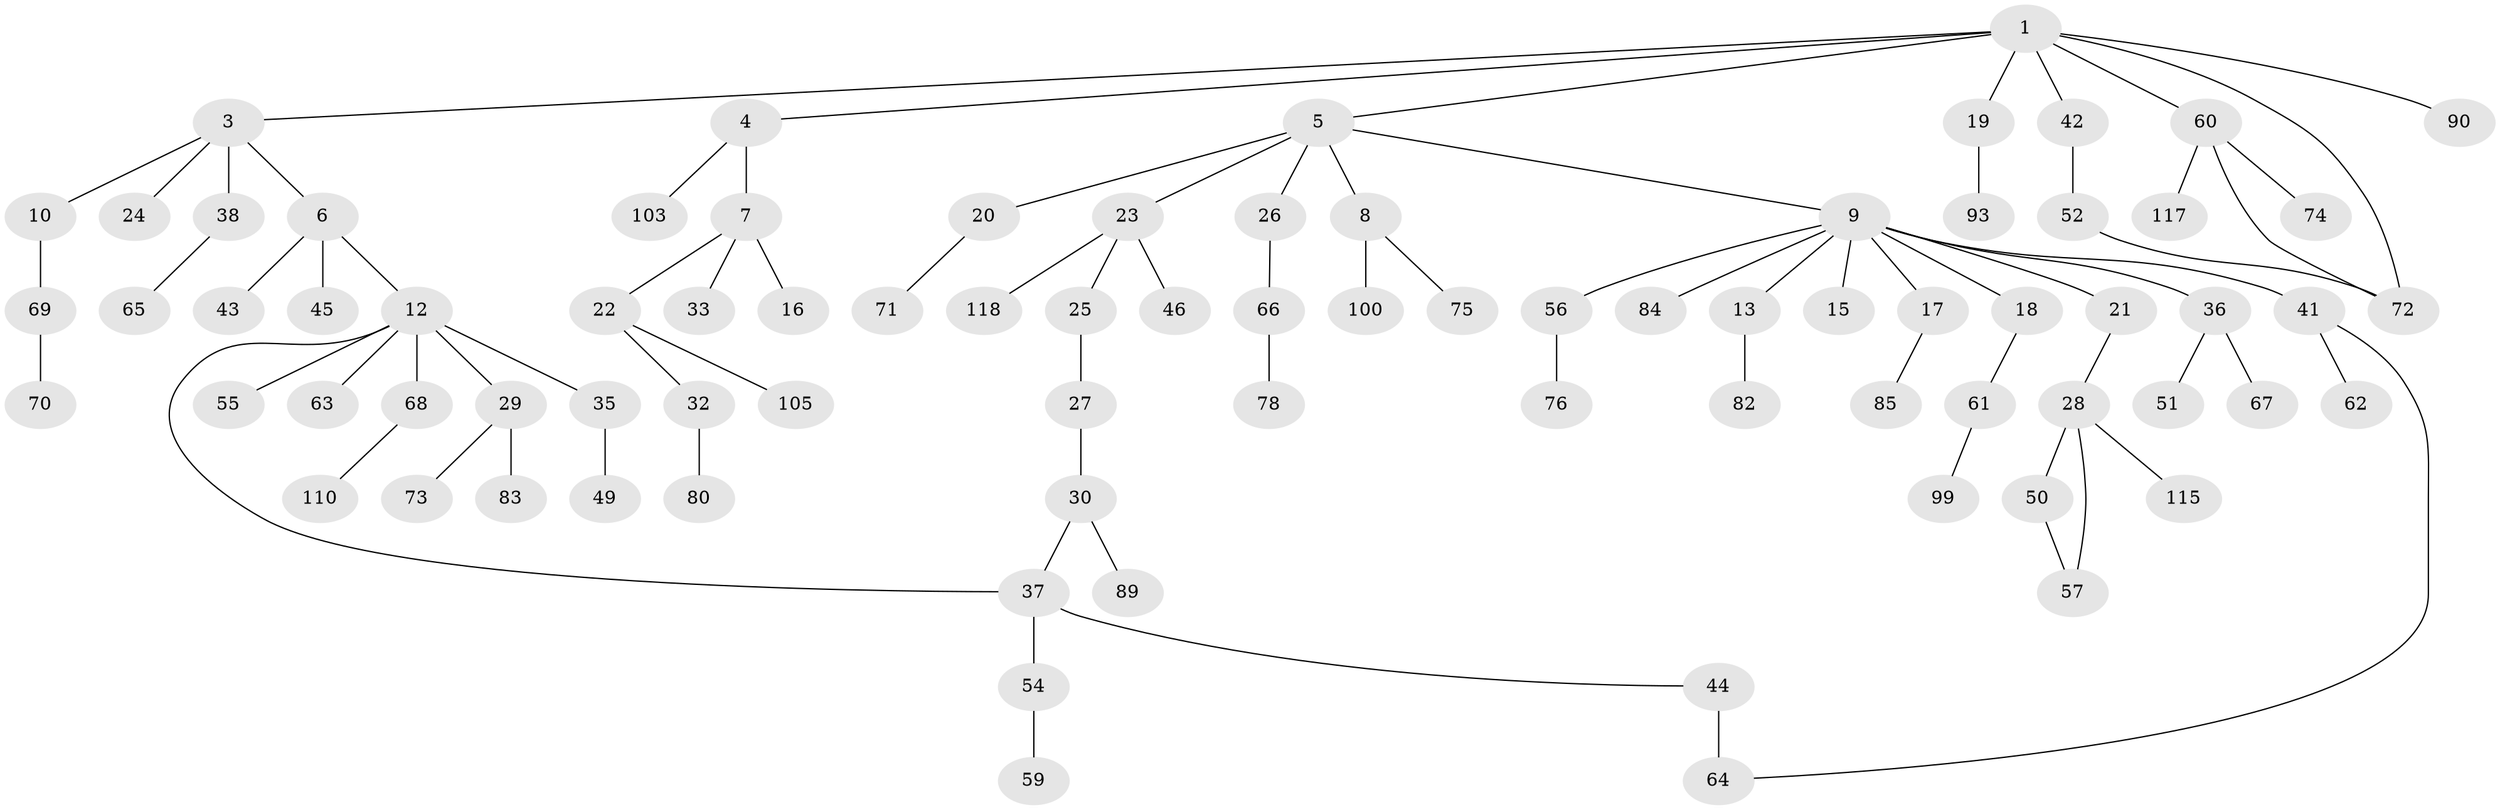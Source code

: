 // original degree distribution, {7: 0.00847457627118644, 3: 0.15254237288135594, 5: 0.025423728813559324, 6: 0.00847457627118644, 4: 0.059322033898305086, 2: 0.3305084745762712, 8: 0.00847457627118644, 1: 0.4067796610169492}
// Generated by graph-tools (version 1.1) at 2025/16/03/04/25 18:16:49]
// undirected, 82 vertices, 86 edges
graph export_dot {
graph [start="1"]
  node [color=gray90,style=filled];
  1 [super="+2"];
  3;
  4;
  5;
  6;
  7 [super="+31"];
  8;
  9 [super="+39+11"];
  10;
  12 [super="+14+53"];
  13;
  15 [super="+102"];
  16;
  17;
  18;
  19;
  20;
  21;
  22;
  23;
  24;
  25 [super="+109"];
  26 [super="+101"];
  27;
  28 [super="+40"];
  29;
  30;
  32;
  33;
  35;
  36;
  37 [super="+48"];
  38;
  41;
  42;
  43 [super="+77"];
  44;
  45 [super="+114"];
  46;
  49 [super="+92"];
  50;
  51;
  52;
  54;
  55;
  56 [super="+58+81+97"];
  57 [super="+94"];
  59;
  60;
  61;
  62;
  63;
  64;
  65 [super="+112"];
  66;
  67;
  68;
  69;
  70;
  71 [super="+98"];
  72 [super="+87+79"];
  73;
  74;
  75;
  76 [super="+96+95"];
  78;
  80;
  82;
  83 [super="+86"];
  84;
  85 [super="+106"];
  89;
  90;
  93;
  99;
  100;
  103 [super="+104"];
  105 [super="+107"];
  110 [super="+111"];
  115;
  117;
  118;
  1 -- 3;
  1 -- 4;
  1 -- 19;
  1 -- 42;
  1 -- 72;
  1 -- 90;
  1 -- 60;
  1 -- 5;
  3 -- 6;
  3 -- 10;
  3 -- 24;
  3 -- 38;
  4 -- 7;
  4 -- 103;
  5 -- 8;
  5 -- 9;
  5 -- 20;
  5 -- 23;
  5 -- 26;
  6 -- 12;
  6 -- 43;
  6 -- 45;
  7 -- 16;
  7 -- 22;
  7 -- 33;
  8 -- 75;
  8 -- 100;
  9 -- 21;
  9 -- 56;
  9 -- 36;
  9 -- 41;
  9 -- 13;
  9 -- 15;
  9 -- 17;
  9 -- 18;
  9 -- 84;
  10 -- 69;
  12 -- 29;
  12 -- 37;
  12 -- 35;
  12 -- 68;
  12 -- 55;
  12 -- 63;
  13 -- 82;
  17 -- 85;
  18 -- 61;
  19 -- 93;
  20 -- 71;
  21 -- 28;
  22 -- 32;
  22 -- 105;
  23 -- 25;
  23 -- 46;
  23 -- 118;
  25 -- 27;
  26 -- 66;
  27 -- 30;
  28 -- 57;
  28 -- 50;
  28 -- 115;
  29 -- 73;
  29 -- 83;
  30 -- 37;
  30 -- 89;
  32 -- 80;
  35 -- 49;
  36 -- 51;
  36 -- 67;
  37 -- 44;
  37 -- 54;
  38 -- 65;
  41 -- 62;
  41 -- 64;
  42 -- 52;
  44 -- 64;
  50 -- 57;
  52 -- 72;
  54 -- 59;
  56 -- 76;
  60 -- 74;
  60 -- 117;
  60 -- 72;
  61 -- 99;
  66 -- 78;
  68 -- 110;
  69 -- 70;
}
